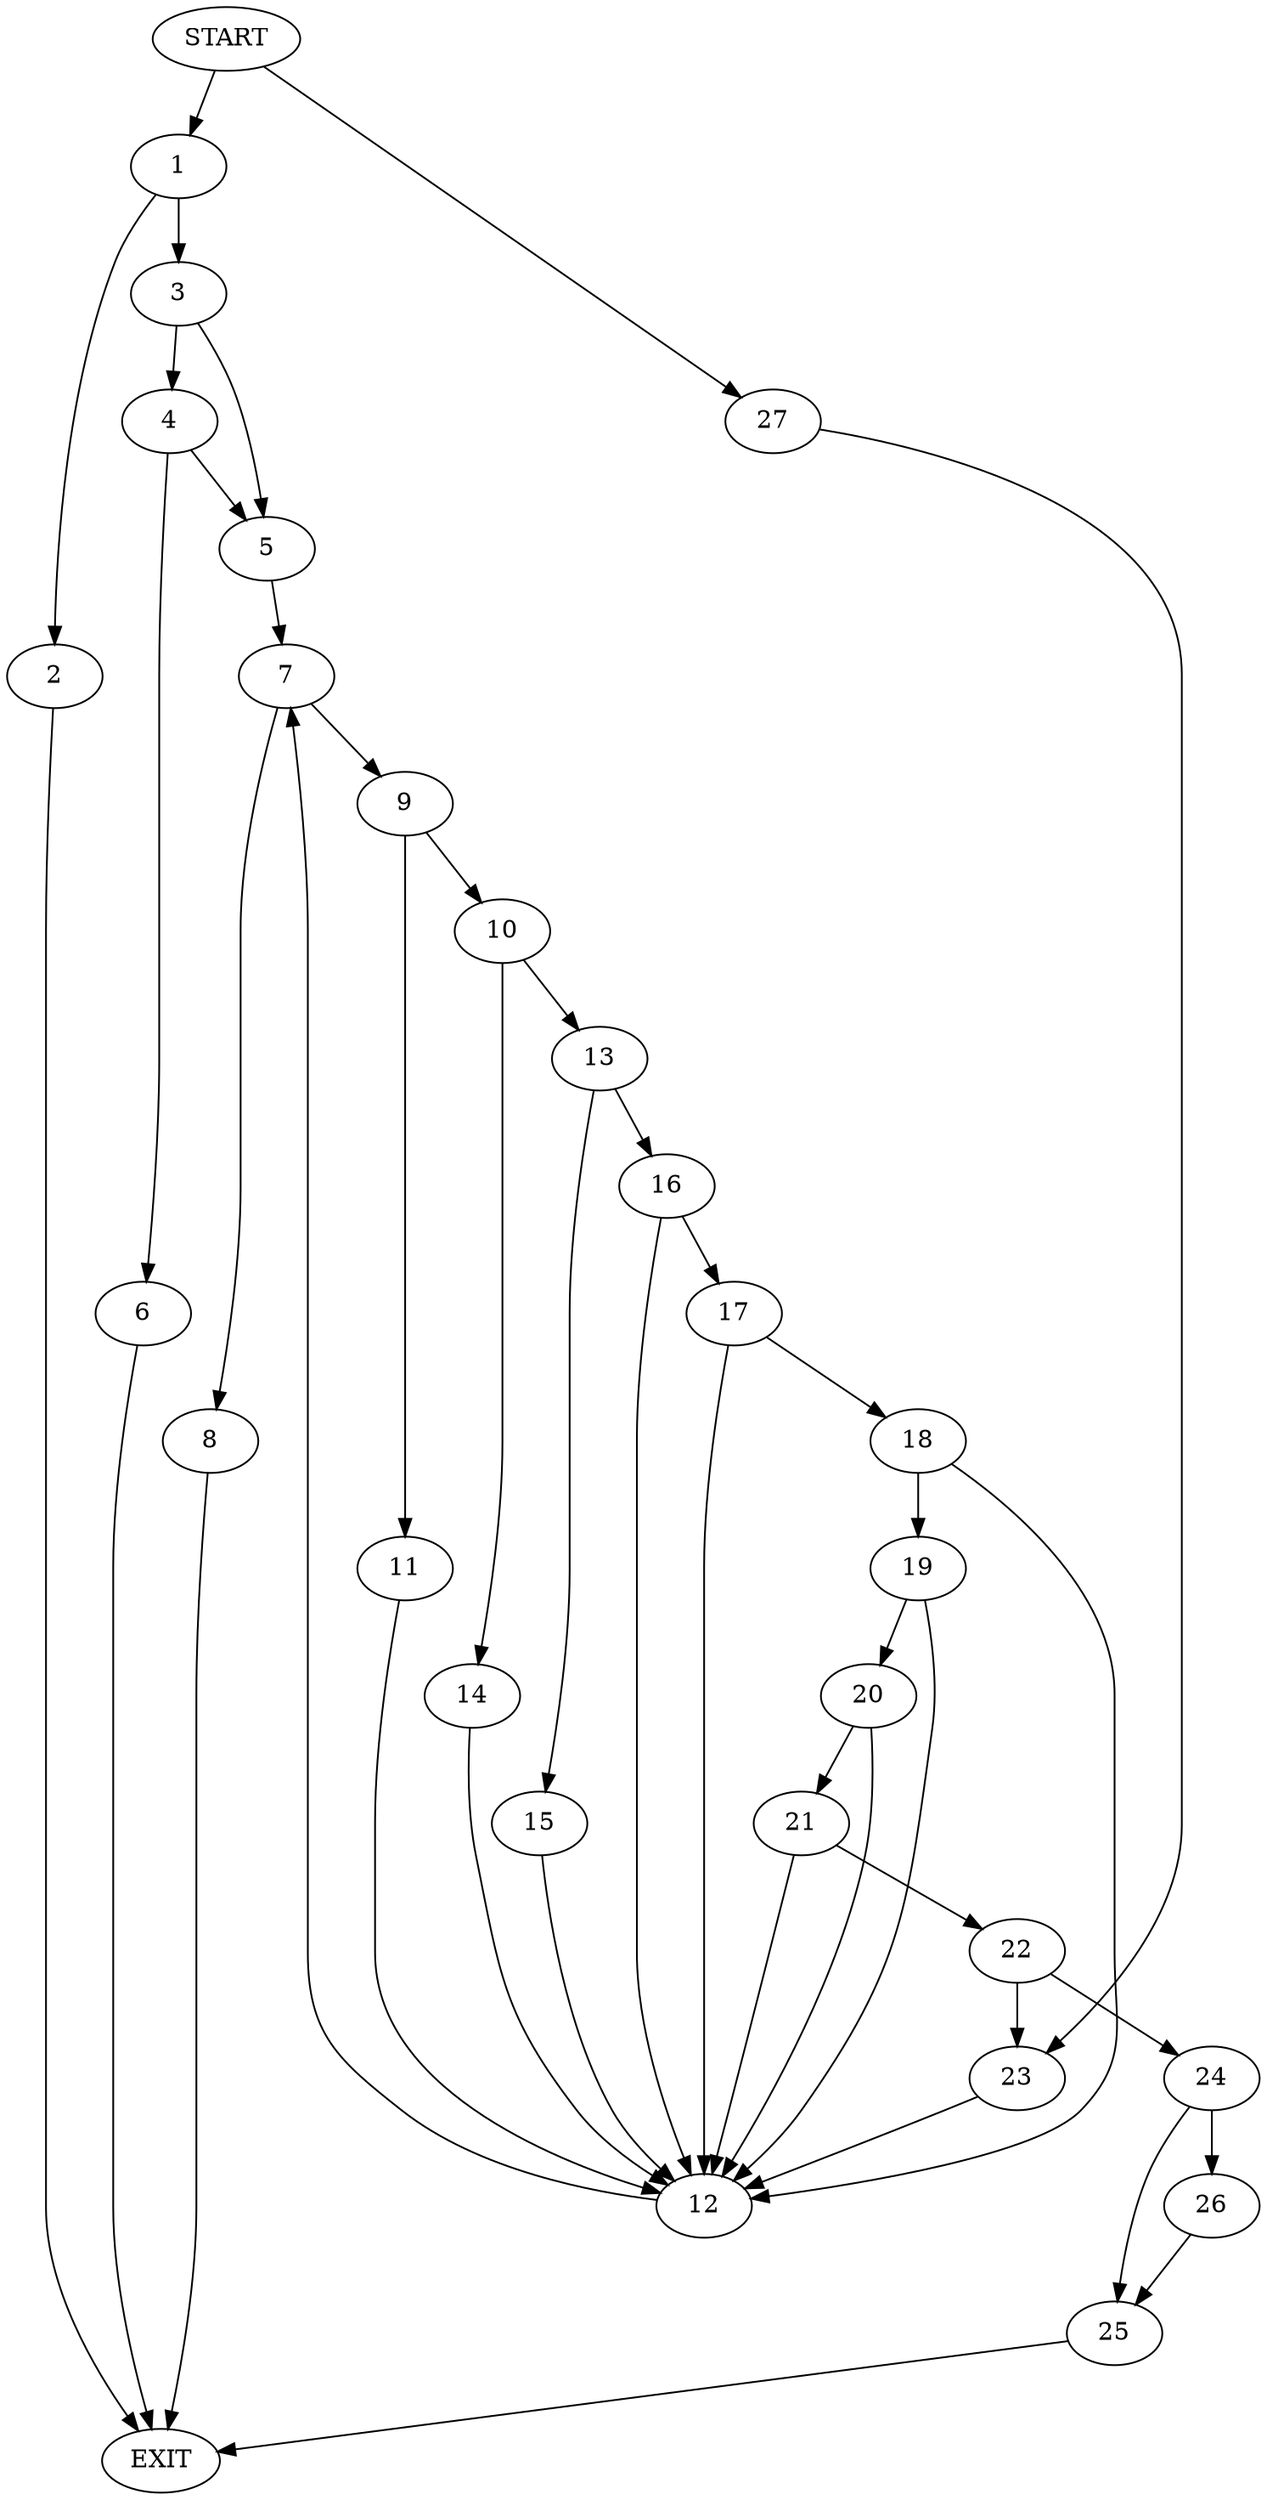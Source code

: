 digraph {
0 [label="START"]
28 [label="EXIT"]
0 -> 1
1 -> 2
1 -> 3
2 -> 28
3 -> 4
3 -> 5
4 -> 5
4 -> 6
5 -> 7
6 -> 28
7 -> 8
7 -> 9
8 -> 28
9 -> 10
9 -> 11
11 -> 12
10 -> 13
10 -> 14
12 -> 7
14 -> 12
13 -> 15
13 -> 16
16 -> 17
16 -> 12
15 -> 12
17 -> 18
17 -> 12
18 -> 19
18 -> 12
19 -> 20
19 -> 12
20 -> 12
20 -> 21
21 -> 22
21 -> 12
22 -> 23
22 -> 24
23 -> 12
24 -> 25
24 -> 26
25 -> 28
26 -> 25
0 -> 27
27 -> 23
}
